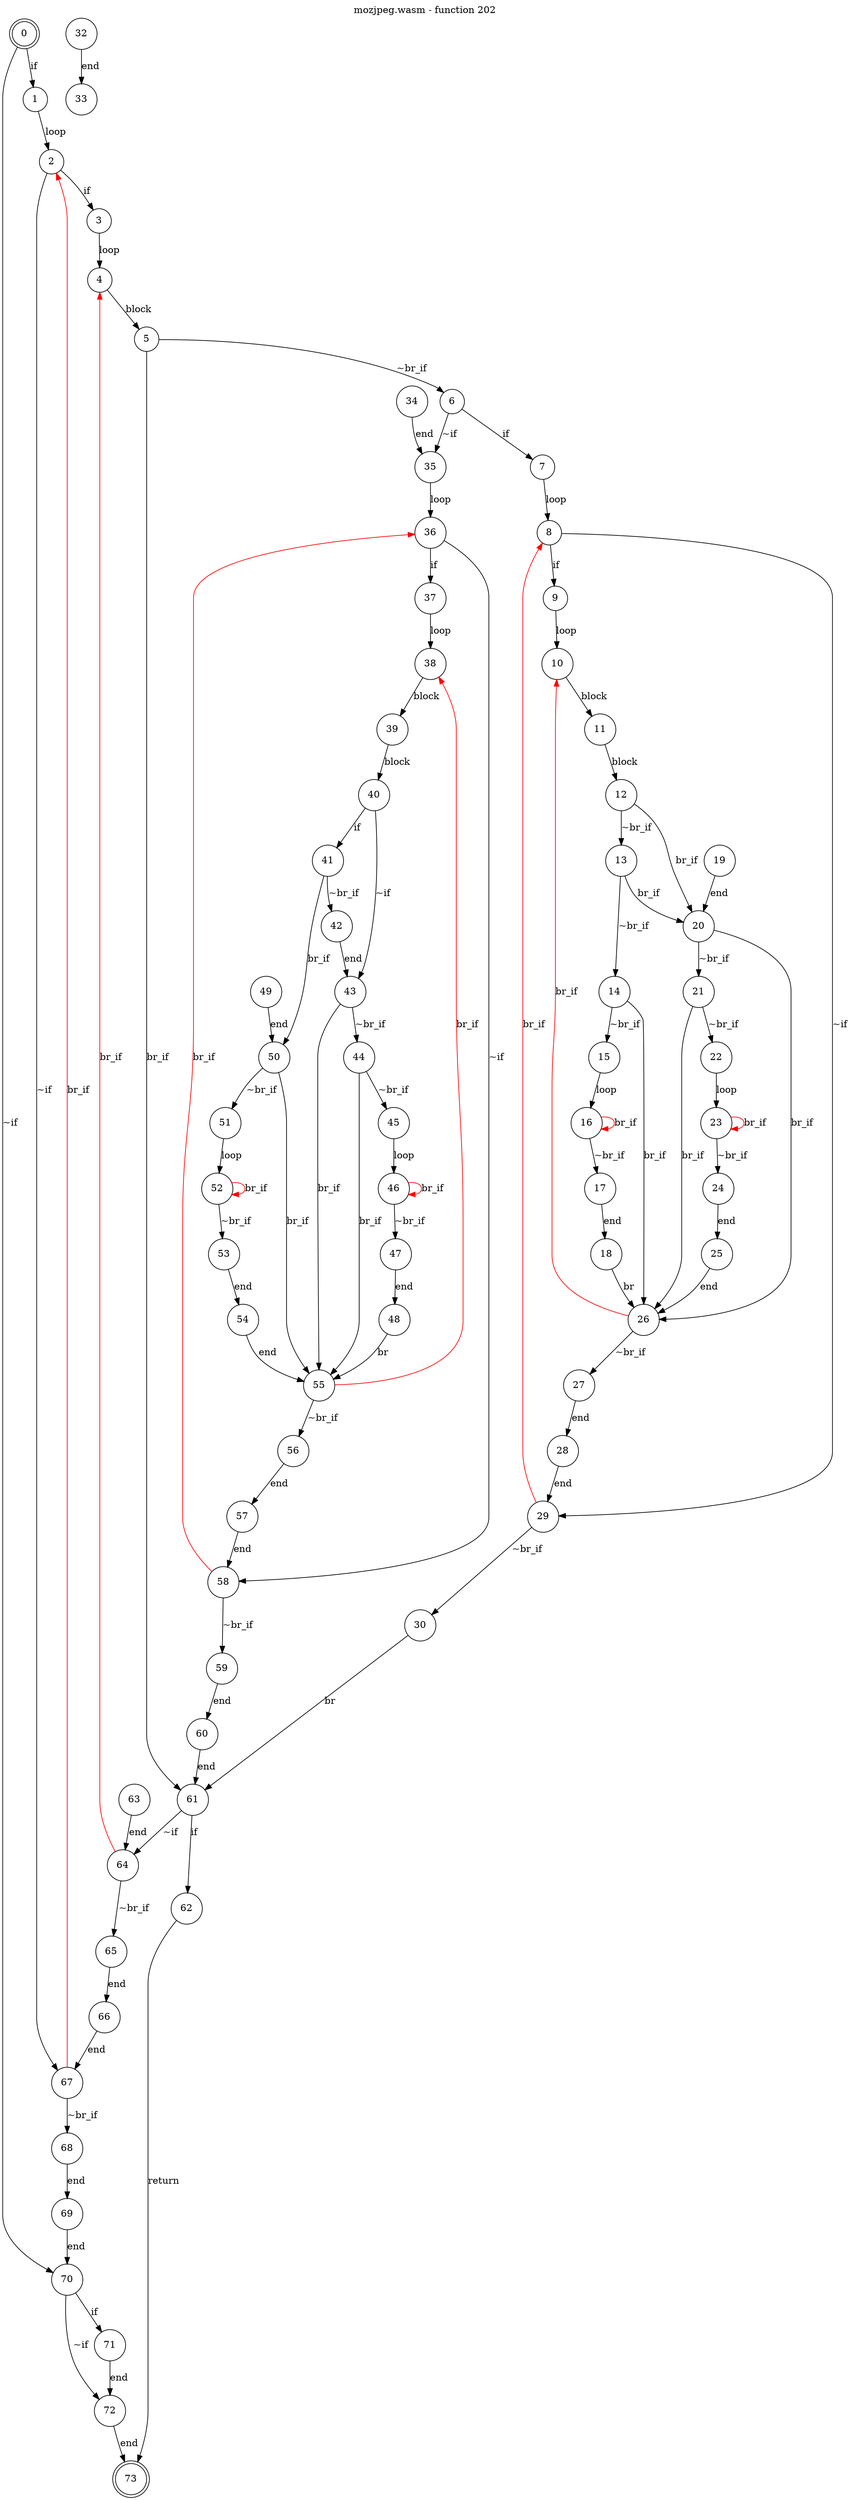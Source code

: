 digraph finite_state_machine {
    label = "mozjpeg.wasm - function 202"
    labelloc =  t
    labelfontsize = 16
    labelfontcolor = black
    labelfontname = "Helvetica"
    node [shape = doublecircle]; 0 73;
    node [shape = circle];
    0 -> 1[label = "if"];
    0 -> 70[label = "~if"];
    1 -> 2[label = "loop"];
    2 -> 3[label = "if"];
    2 -> 67[label = "~if"];
    3 -> 4[label = "loop"];
    4 -> 5[label = "block"];
    5 -> 6[label = "~br_if"];
    5 -> 61[label = "br_if"];
    6 -> 7[label = "if"];
    6 -> 35[label = "~if"];
    7 -> 8[label = "loop"];
    8 -> 9[label = "if"];
    8 -> 29[label = "~if"];
    9 -> 10[label = "loop"];
    10 -> 11[label = "block"];
    11 -> 12[label = "block"];
    12 -> 13[label = "~br_if"];
    12 -> 20[label = "br_if"];
    13 -> 14[label = "~br_if"];
    13 -> 20[label = "br_if"];
    14 -> 15[label = "~br_if"];
    14 -> 26[label = "br_if"];
    15 -> 16[label = "loop"];
    16 -> 17[label = "~br_if"];
    16 -> 16[color="red" label = "br_if"];
    17 -> 18[label = "end"];
    18 -> 26[label = "br"];
    19 -> 20[label = "end"];
    20 -> 21[label = "~br_if"];
    20 -> 26[label = "br_if"];
    21 -> 22[label = "~br_if"];
    21 -> 26[label = "br_if"];
    22 -> 23[label = "loop"];
    23 -> 24[label = "~br_if"];
    23 -> 23[color="red" label = "br_if"];
    24 -> 25[label = "end"];
    25 -> 26[label = "end"];
    26 -> 27[label = "~br_if"];
    26 -> 10[color="red" label = "br_if"];
    27 -> 28[label = "end"];
    28 -> 29[label = "end"];
    29 -> 30[label = "~br_if"];
    29 -> 8[color="red" label = "br_if"];
    30 -> 61[label = "br"];
    32 -> 33[label = "end"];
    34 -> 35[label = "end"];
    35 -> 36[label = "loop"];
    36 -> 37[label = "if"];
    36 -> 58[label = "~if"];
    37 -> 38[label = "loop"];
    38 -> 39[label = "block"];
    39 -> 40[label = "block"];
    40 -> 41[label = "if"];
    40 -> 43[label = "~if"];
    41 -> 42[label = "~br_if"];
    41 -> 50[label = "br_if"];
    42 -> 43[label = "end"];
    43 -> 44[label = "~br_if"];
    43 -> 55[label = "br_if"];
    44 -> 45[label = "~br_if"];
    44 -> 55[label = "br_if"];
    45 -> 46[label = "loop"];
    46 -> 47[label = "~br_if"];
    46 -> 46[color="red" label = "br_if"];
    47 -> 48[label = "end"];
    48 -> 55[label = "br"];
    49 -> 50[label = "end"];
    50 -> 51[label = "~br_if"];
    50 -> 55[label = "br_if"];
    51 -> 52[label = "loop"];
    52 -> 53[label = "~br_if"];
    52 -> 52[color="red" label = "br_if"];
    53 -> 54[label = "end"];
    54 -> 55[label = "end"];
    55 -> 56[label = "~br_if"];
    55 -> 38[color="red" label = "br_if"];
    56 -> 57[label = "end"];
    57 -> 58[label = "end"];
    58 -> 59[label = "~br_if"];
    58 -> 36[color="red" label = "br_if"];
    59 -> 60[label = "end"];
    60 -> 61[label = "end"];
    61 -> 62[label = "if"];
    61 -> 64[label = "~if"];
    62 -> 73[label = "return"];
    63 -> 64[label = "end"];
    64 -> 65[label = "~br_if"];
    64 -> 4[color="red" label = "br_if"];
    65 -> 66[label = "end"];
    66 -> 67[label = "end"];
    67 -> 68[label = "~br_if"];
    67 -> 2[color="red" label = "br_if"];
    68 -> 69[label = "end"];
    69 -> 70[label = "end"];
    70 -> 71[label = "if"];
    70 -> 72[label = "~if"];
    71 -> 72[label = "end"];
    72 -> 73[label = "end"];
}
